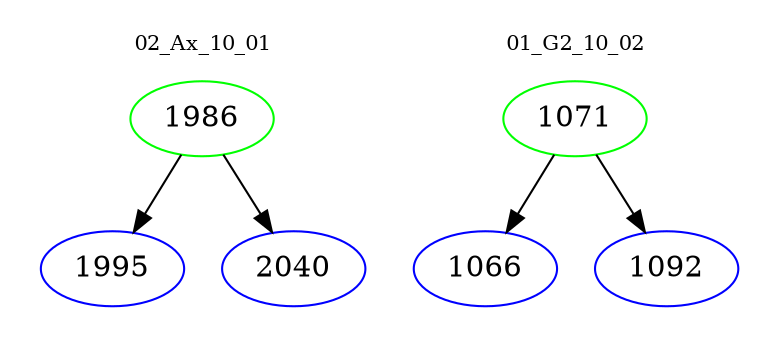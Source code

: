 digraph{
subgraph cluster_0 {
color = white
label = "02_Ax_10_01";
fontsize=10;
T0_1986 [label="1986", color="green"]
T0_1986 -> T0_1995 [color="black"]
T0_1995 [label="1995", color="blue"]
T0_1986 -> T0_2040 [color="black"]
T0_2040 [label="2040", color="blue"]
}
subgraph cluster_1 {
color = white
label = "01_G2_10_02";
fontsize=10;
T1_1071 [label="1071", color="green"]
T1_1071 -> T1_1066 [color="black"]
T1_1066 [label="1066", color="blue"]
T1_1071 -> T1_1092 [color="black"]
T1_1092 [label="1092", color="blue"]
}
}
